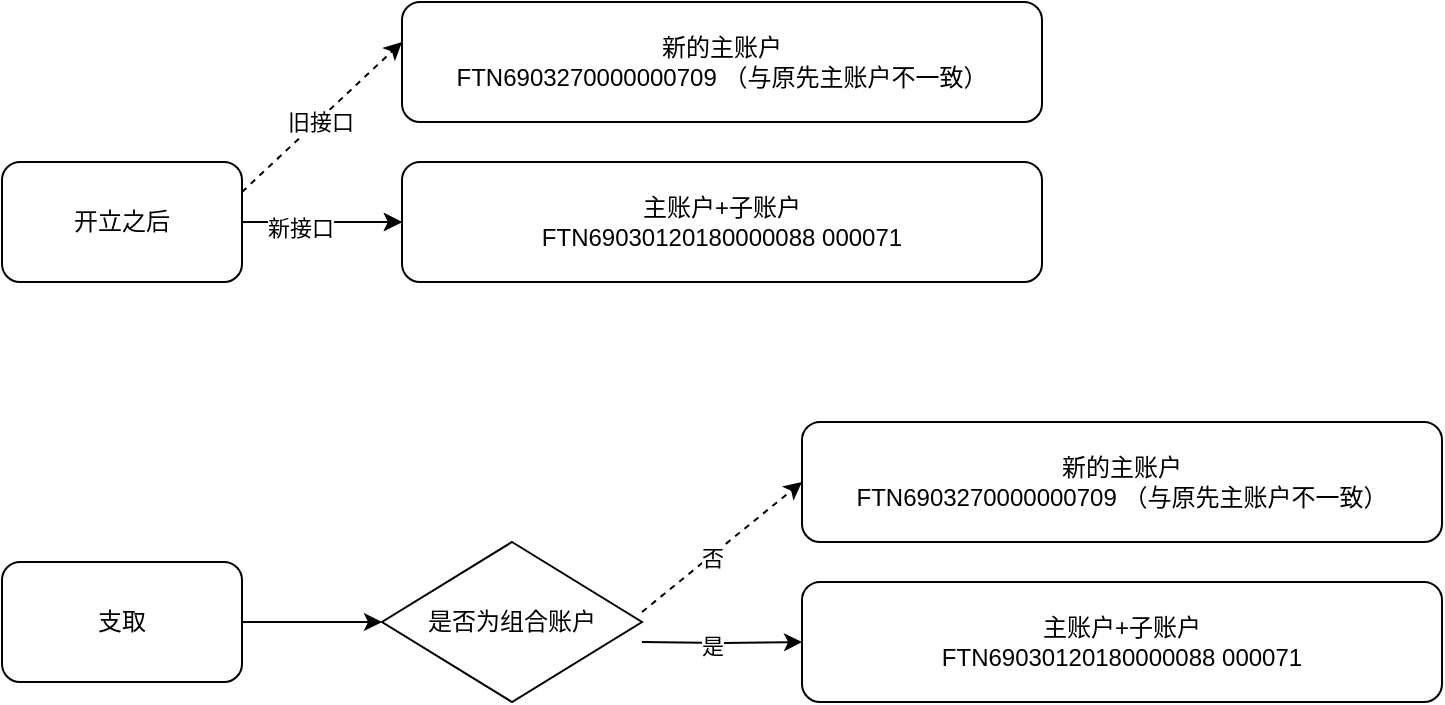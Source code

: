 <mxfile version="24.5.4" type="github">
  <diagram name="Page-1" id="74e2e168-ea6b-b213-b513-2b3c1d86103e">
    <mxGraphModel dx="933" dy="591" grid="1" gridSize="10" guides="1" tooltips="1" connect="1" arrows="1" fold="1" page="1" pageScale="1" pageWidth="1100" pageHeight="850" background="none" math="0" shadow="0">
      <root>
        <mxCell id="0" />
        <mxCell id="1" parent="0" />
        <mxCell id="w1JJGexKde5zw0F5vilY-4" value="" style="edgeStyle=orthogonalEdgeStyle;rounded=0;orthogonalLoop=1;jettySize=auto;html=1;" edge="1" parent="1" source="w1JJGexKde5zw0F5vilY-1" target="w1JJGexKde5zw0F5vilY-3">
          <mxGeometry relative="1" as="geometry" />
        </mxCell>
        <mxCell id="w1JJGexKde5zw0F5vilY-7" value="" style="edgeStyle=orthogonalEdgeStyle;rounded=0;orthogonalLoop=1;jettySize=auto;html=1;" edge="1" parent="1" source="w1JJGexKde5zw0F5vilY-1" target="w1JJGexKde5zw0F5vilY-3">
          <mxGeometry relative="1" as="geometry" />
        </mxCell>
        <mxCell id="w1JJGexKde5zw0F5vilY-13" value="新接口" style="edgeLabel;html=1;align=center;verticalAlign=middle;resizable=0;points=[];" vertex="1" connectable="0" parent="w1JJGexKde5zw0F5vilY-7">
          <mxGeometry x="-0.275" y="-3" relative="1" as="geometry">
            <mxPoint as="offset" />
          </mxGeometry>
        </mxCell>
        <mxCell id="w1JJGexKde5zw0F5vilY-10" style="rounded=0;orthogonalLoop=1;jettySize=auto;html=1;exitX=1;exitY=0.25;exitDx=0;exitDy=0;dashed=1;" edge="1" parent="1" source="w1JJGexKde5zw0F5vilY-1">
          <mxGeometry relative="1" as="geometry">
            <mxPoint x="420" y="90" as="targetPoint" />
          </mxGeometry>
        </mxCell>
        <mxCell id="w1JJGexKde5zw0F5vilY-12" value="旧接口" style="edgeLabel;html=1;align=center;verticalAlign=middle;resizable=0;points=[];" vertex="1" connectable="0" parent="w1JJGexKde5zw0F5vilY-10">
          <mxGeometry x="-0.044" y="-1" relative="1" as="geometry">
            <mxPoint as="offset" />
          </mxGeometry>
        </mxCell>
        <mxCell id="w1JJGexKde5zw0F5vilY-1" value="开立之后" style="rounded=1;whiteSpace=wrap;html=1;" vertex="1" parent="1">
          <mxGeometry x="220" y="150" width="120" height="60" as="geometry" />
        </mxCell>
        <mxCell id="w1JJGexKde5zw0F5vilY-9" style="edgeStyle=orthogonalEdgeStyle;rounded=0;orthogonalLoop=1;jettySize=auto;html=1;" edge="1" parent="1" target="w1JJGexKde5zw0F5vilY-8">
          <mxGeometry relative="1" as="geometry">
            <mxPoint x="540" y="390" as="sourcePoint" />
          </mxGeometry>
        </mxCell>
        <mxCell id="w1JJGexKde5zw0F5vilY-20" value="是" style="edgeLabel;html=1;align=center;verticalAlign=middle;resizable=0;points=[];" vertex="1" connectable="0" parent="w1JJGexKde5zw0F5vilY-9">
          <mxGeometry x="-0.149" y="-1" relative="1" as="geometry">
            <mxPoint as="offset" />
          </mxGeometry>
        </mxCell>
        <mxCell id="w1JJGexKde5zw0F5vilY-14" style="rounded=0;orthogonalLoop=1;jettySize=auto;html=1;exitX=1;exitY=0.25;exitDx=0;exitDy=0;dashed=1;" edge="1" parent="1">
          <mxGeometry relative="1" as="geometry">
            <mxPoint x="620" y="310" as="targetPoint" />
            <mxPoint x="540" y="375" as="sourcePoint" />
          </mxGeometry>
        </mxCell>
        <mxCell id="w1JJGexKde5zw0F5vilY-19" value="否" style="edgeLabel;html=1;align=center;verticalAlign=middle;resizable=0;points=[];" vertex="1" connectable="0" parent="w1JJGexKde5zw0F5vilY-14">
          <mxGeometry x="-0.135" y="-1" relative="1" as="geometry">
            <mxPoint as="offset" />
          </mxGeometry>
        </mxCell>
        <mxCell id="w1JJGexKde5zw0F5vilY-3" value="主账户+子账户&lt;div&gt;FTN69030120180000088 000071&lt;/div&gt;" style="whiteSpace=wrap;html=1;rounded=1;" vertex="1" parent="1">
          <mxGeometry x="420" y="150" width="320" height="60" as="geometry" />
        </mxCell>
        <mxCell id="w1JJGexKde5zw0F5vilY-8" value="主账户+子账户&lt;div&gt;FTN69030120180000088 000071&lt;/div&gt;" style="whiteSpace=wrap;html=1;rounded=1;" vertex="1" parent="1">
          <mxGeometry x="620" y="360" width="320" height="60" as="geometry" />
        </mxCell>
        <mxCell id="w1JJGexKde5zw0F5vilY-11" value="新的主账户&lt;div&gt;FTN6903270000000709 （与原先主账户不一致）&lt;/div&gt;" style="rounded=1;whiteSpace=wrap;html=1;" vertex="1" parent="1">
          <mxGeometry x="420" y="70" width="320" height="60" as="geometry" />
        </mxCell>
        <mxCell id="w1JJGexKde5zw0F5vilY-15" value="&lt;div&gt;新的主账户&lt;/div&gt;&lt;div&gt;FTN6903270000000709 （与原先主账户不一致）&lt;br&gt;&lt;/div&gt;" style="whiteSpace=wrap;html=1;rounded=1;" vertex="1" parent="1">
          <mxGeometry x="620" y="280" width="320" height="60" as="geometry" />
        </mxCell>
        <mxCell id="w1JJGexKde5zw0F5vilY-18" value="是否为组合账户" style="rhombus;whiteSpace=wrap;html=1;" vertex="1" parent="1">
          <mxGeometry x="410" y="340" width="130" height="80" as="geometry" />
        </mxCell>
        <mxCell id="w1JJGexKde5zw0F5vilY-22" style="edgeStyle=orthogonalEdgeStyle;rounded=0;orthogonalLoop=1;jettySize=auto;html=1;entryX=0;entryY=0.5;entryDx=0;entryDy=0;" edge="1" parent="1" source="w1JJGexKde5zw0F5vilY-21" target="w1JJGexKde5zw0F5vilY-18">
          <mxGeometry relative="1" as="geometry" />
        </mxCell>
        <mxCell id="w1JJGexKde5zw0F5vilY-21" value="支取" style="rounded=1;whiteSpace=wrap;html=1;" vertex="1" parent="1">
          <mxGeometry x="220" y="350" width="120" height="60" as="geometry" />
        </mxCell>
      </root>
    </mxGraphModel>
  </diagram>
</mxfile>
